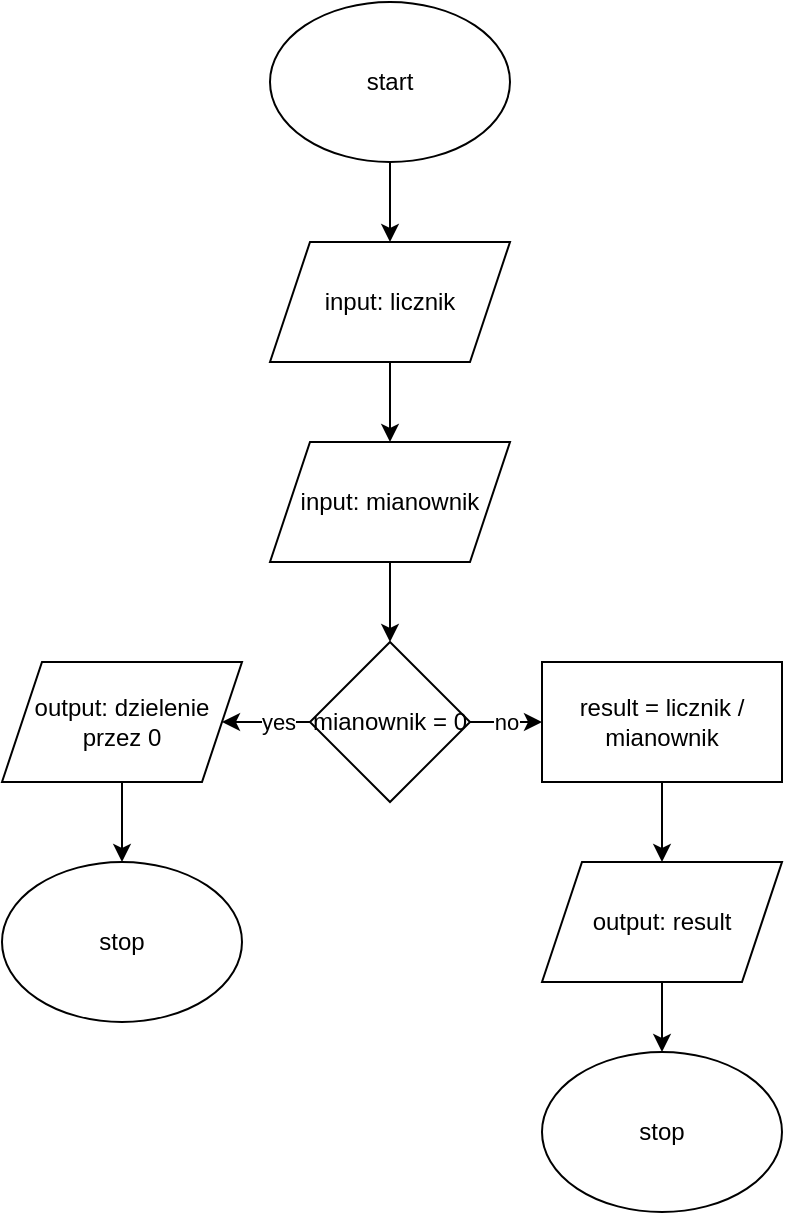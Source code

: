 <mxfile version="14.6.6" type="github">
  <diagram id="U8JggGLhvJ9aqmreAP9c" name="Page-1">
    <mxGraphModel dx="1381" dy="833" grid="1" gridSize="10" guides="1" tooltips="1" connect="1" arrows="1" fold="1" page="1" pageScale="1" pageWidth="827" pageHeight="1169" math="0" shadow="0">
      <root>
        <mxCell id="0" />
        <mxCell id="1" parent="0" />
        <mxCell id="ALpy0EQL_1M9ovdJY1jj-3" style="edgeStyle=orthogonalEdgeStyle;rounded=0;orthogonalLoop=1;jettySize=auto;html=1;" edge="1" parent="1" source="ALpy0EQL_1M9ovdJY1jj-1" target="ALpy0EQL_1M9ovdJY1jj-2">
          <mxGeometry relative="1" as="geometry" />
        </mxCell>
        <mxCell id="ALpy0EQL_1M9ovdJY1jj-1" value="start" style="ellipse;whiteSpace=wrap;html=1;" vertex="1" parent="1">
          <mxGeometry x="354" y="20" width="120" height="80" as="geometry" />
        </mxCell>
        <mxCell id="ALpy0EQL_1M9ovdJY1jj-5" style="edgeStyle=orthogonalEdgeStyle;rounded=0;orthogonalLoop=1;jettySize=auto;html=1;" edge="1" parent="1" source="ALpy0EQL_1M9ovdJY1jj-2" target="ALpy0EQL_1M9ovdJY1jj-4">
          <mxGeometry relative="1" as="geometry" />
        </mxCell>
        <mxCell id="ALpy0EQL_1M9ovdJY1jj-2" value="input: licznik" style="shape=parallelogram;perimeter=parallelogramPerimeter;whiteSpace=wrap;html=1;fixedSize=1;" vertex="1" parent="1">
          <mxGeometry x="354" y="140" width="120" height="60" as="geometry" />
        </mxCell>
        <mxCell id="ALpy0EQL_1M9ovdJY1jj-7" style="edgeStyle=orthogonalEdgeStyle;rounded=0;orthogonalLoop=1;jettySize=auto;html=1;" edge="1" parent="1" source="ALpy0EQL_1M9ovdJY1jj-4" target="ALpy0EQL_1M9ovdJY1jj-6">
          <mxGeometry relative="1" as="geometry" />
        </mxCell>
        <mxCell id="ALpy0EQL_1M9ovdJY1jj-4" value="input: mianownik" style="shape=parallelogram;perimeter=parallelogramPerimeter;whiteSpace=wrap;html=1;fixedSize=1;" vertex="1" parent="1">
          <mxGeometry x="354" y="240" width="120" height="60" as="geometry" />
        </mxCell>
        <mxCell id="ALpy0EQL_1M9ovdJY1jj-9" value="yes" style="edgeStyle=orthogonalEdgeStyle;rounded=0;orthogonalLoop=1;jettySize=auto;html=1;" edge="1" parent="1" source="ALpy0EQL_1M9ovdJY1jj-6" target="ALpy0EQL_1M9ovdJY1jj-8">
          <mxGeometry relative="1" as="geometry" />
        </mxCell>
        <mxCell id="ALpy0EQL_1M9ovdJY1jj-13" value="no" style="edgeStyle=orthogonalEdgeStyle;rounded=0;orthogonalLoop=1;jettySize=auto;html=1;" edge="1" parent="1" source="ALpy0EQL_1M9ovdJY1jj-6" target="ALpy0EQL_1M9ovdJY1jj-12">
          <mxGeometry relative="1" as="geometry" />
        </mxCell>
        <mxCell id="ALpy0EQL_1M9ovdJY1jj-6" value="mianownik = 0" style="rhombus;whiteSpace=wrap;html=1;" vertex="1" parent="1">
          <mxGeometry x="374" y="340" width="80" height="80" as="geometry" />
        </mxCell>
        <mxCell id="ALpy0EQL_1M9ovdJY1jj-11" style="edgeStyle=orthogonalEdgeStyle;rounded=0;orthogonalLoop=1;jettySize=auto;html=1;" edge="1" parent="1" source="ALpy0EQL_1M9ovdJY1jj-8" target="ALpy0EQL_1M9ovdJY1jj-10">
          <mxGeometry relative="1" as="geometry" />
        </mxCell>
        <mxCell id="ALpy0EQL_1M9ovdJY1jj-8" value="output: dzielenie przez 0" style="shape=parallelogram;perimeter=parallelogramPerimeter;whiteSpace=wrap;html=1;fixedSize=1;" vertex="1" parent="1">
          <mxGeometry x="220" y="350" width="120" height="60" as="geometry" />
        </mxCell>
        <mxCell id="ALpy0EQL_1M9ovdJY1jj-10" value="stop" style="ellipse;whiteSpace=wrap;html=1;" vertex="1" parent="1">
          <mxGeometry x="220" y="450" width="120" height="80" as="geometry" />
        </mxCell>
        <mxCell id="ALpy0EQL_1M9ovdJY1jj-15" style="edgeStyle=orthogonalEdgeStyle;rounded=0;orthogonalLoop=1;jettySize=auto;html=1;" edge="1" parent="1" source="ALpy0EQL_1M9ovdJY1jj-12" target="ALpy0EQL_1M9ovdJY1jj-14">
          <mxGeometry relative="1" as="geometry" />
        </mxCell>
        <mxCell id="ALpy0EQL_1M9ovdJY1jj-12" value="result = licznik / mianownik" style="rounded=0;whiteSpace=wrap;html=1;" vertex="1" parent="1">
          <mxGeometry x="490" y="350" width="120" height="60" as="geometry" />
        </mxCell>
        <mxCell id="ALpy0EQL_1M9ovdJY1jj-17" style="edgeStyle=orthogonalEdgeStyle;rounded=0;orthogonalLoop=1;jettySize=auto;html=1;" edge="1" parent="1" source="ALpy0EQL_1M9ovdJY1jj-14" target="ALpy0EQL_1M9ovdJY1jj-16">
          <mxGeometry relative="1" as="geometry" />
        </mxCell>
        <mxCell id="ALpy0EQL_1M9ovdJY1jj-14" value="output: result" style="shape=parallelogram;perimeter=parallelogramPerimeter;whiteSpace=wrap;html=1;fixedSize=1;" vertex="1" parent="1">
          <mxGeometry x="490" y="450" width="120" height="60" as="geometry" />
        </mxCell>
        <mxCell id="ALpy0EQL_1M9ovdJY1jj-16" value="stop" style="ellipse;whiteSpace=wrap;html=1;" vertex="1" parent="1">
          <mxGeometry x="490" y="545" width="120" height="80" as="geometry" />
        </mxCell>
      </root>
    </mxGraphModel>
  </diagram>
</mxfile>
